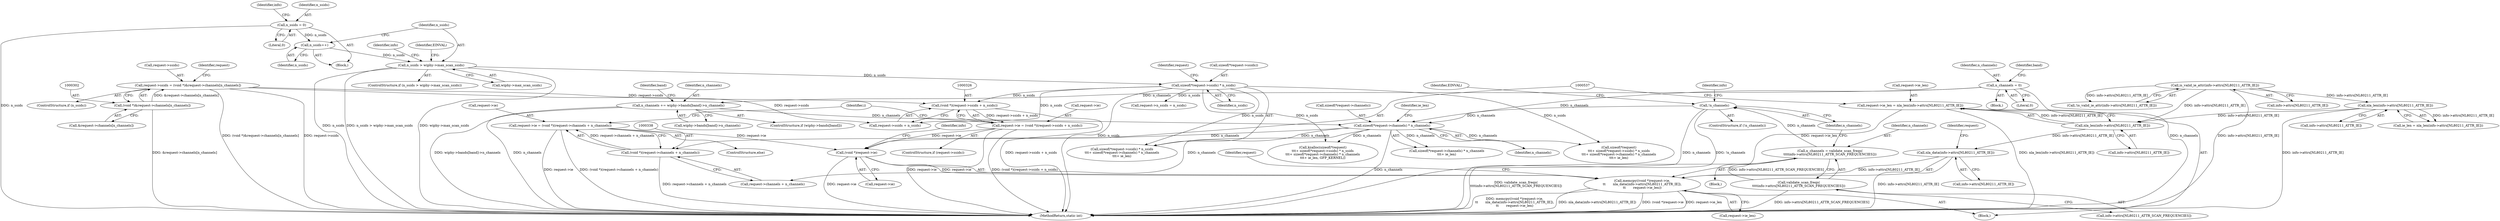 digraph "0_linux_208c72f4fe44fe09577e7975ba0e7fa0278f3d03_0@API" {
"1000535" [label="(Call,memcpy((void *)request->ie,\n\t\t       nla_data(info->attrs[NL80211_ATTR_IE]),\n\t\t       request->ie_len))"];
"1000536" [label="(Call,(void *)request->ie)"];
"1000333" [label="(Call,request->ie = (void *)(request->channels + n_channels))"];
"1000337" [label="(Call,(void *)(request->channels + n_channels))"];
"1000280" [label="(Call,sizeof(*request->channels) * n_channels)"];
"1000186" [label="(Call,!n_channels)"];
"1000177" [label="(Call,n_channels = validate_scan_freqs(\n\t\t\t\tinfo->attrs[NL80211_ATTR_SCAN_FREQUENCIES]))"];
"1000179" [label="(Call,validate_scan_freqs(\n\t\t\t\tinfo->attrs[NL80211_ATTR_SCAN_FREQUENCIES]))"];
"1000193" [label="(Call,n_channels = 0)"];
"1000211" [label="(Call,n_channels += wiphy->bands[band]->n_channels)"];
"1000321" [label="(Call,request->ie = (void *)(request->ssids + n_ssids))"];
"1000325" [label="(Call,(void *)(request->ssids + n_ssids))"];
"1000297" [label="(Call,request->ssids = (void *)&request->channels[n_channels])"];
"1000301" [label="(Call,(void *)&request->channels[n_channels])"];
"1000272" [label="(Call,sizeof(*request->ssids) * n_ssids)"];
"1000229" [label="(Call,n_ssids > wiphy->max_scan_ssids)"];
"1000226" [label="(Call,n_ssids++)"];
"1000129" [label="(Call,n_ssids = 0)"];
"1000541" [label="(Call,nla_data(info->attrs[NL80211_ATTR_IE]))"];
"1000529" [label="(Call,nla_len(info->attrs[NL80211_ATTR_IE]))"];
"1000138" [label="(Call,is_valid_ie_attr(info->attrs[NL80211_ATTR_IE]))"];
"1000245" [label="(Call,nla_len(info->attrs[NL80211_ATTR_IE]))"];
"1000525" [label="(Call,request->ie_len = nla_len(info->attrs[NL80211_ATTR_IE]))"];
"1000204" [label="(Identifier,band)"];
"1000284" [label="(Identifier,request)"];
"1000180" [label="(Call,info->attrs[NL80211_ATTR_SCAN_FREQUENCIES])"];
"1000297" [label="(Call,request->ssids = (void *)&request->channels[n_channels])"];
"1000194" [label="(Identifier,n_channels)"];
"1000198" [label="(Identifier,band)"];
"1000176" [label="(Block,)"];
"1000337" [label="(Call,(void *)(request->channels + n_channels))"];
"1000228" [label="(ControlStructure,if (n_ssids > wiphy->max_scan_ssids))"];
"1000536" [label="(Call,(void *)request->ie)"];
"1000190" [label="(Identifier,EINVAL)"];
"1000278" [label="(Identifier,n_ssids)"];
"1000266" [label="(Call,kzalloc(sizeof(*request)\n\t\t\t+ sizeof(*request->ssids) * n_ssids\n\t\t\t+ sizeof(*request->channels) * n_channels\n\t\t\t+ ie_len, GFP_KERNEL))"];
"1000542" [label="(Call,info->attrs[NL80211_ATTR_IE])"];
"1000524" [label="(Block,)"];
"1000139" [label="(Call,info->attrs[NL80211_ATTR_IE])"];
"1000213" [label="(Call,wiphy->bands[band]->n_channels)"];
"1000137" [label="(Call,!is_valid_ie_attr(info->attrs[NL80211_ATTR_IE]))"];
"1000227" [label="(Identifier,n_ssids)"];
"1000311" [label="(Identifier,request)"];
"1000141" [label="(Identifier,info)"];
"1000193" [label="(Call,n_channels = 0)"];
"1000177" [label="(Call,n_channels = validate_scan_freqs(\n\t\t\t\tinfo->attrs[NL80211_ATTR_SCAN_FREQUENCIES]))"];
"1000334" [label="(Call,request->ie)"];
"1000267" [label="(Call,sizeof(*request)\n\t\t\t+ sizeof(*request->ssids) * n_ssids\n\t\t\t+ sizeof(*request->channels) * n_channels\n\t\t\t+ ie_len)"];
"1000544" [label="(Identifier,info)"];
"1000345" [label="(Identifier,i)"];
"1000333" [label="(Call,request->ie = (void *)(request->channels + n_channels))"];
"1000295" [label="(ControlStructure,if (n_ssids))"];
"1000541" [label="(Call,nla_data(info->attrs[NL80211_ATTR_IE]))"];
"1000192" [label="(Block,)"];
"1000226" [label="(Call,n_ssids++)"];
"1000185" [label="(ControlStructure,if (!n_channels))"];
"1000548" [label="(Identifier,request)"];
"1000325" [label="(Call,(void *)(request->ssids + n_ssids))"];
"1000332" [label="(ControlStructure,else)"];
"1000230" [label="(Identifier,n_ssids)"];
"1000243" [label="(Call,ie_len = nla_len(info->attrs[NL80211_ATTR_IE]))"];
"1000327" [label="(Call,request->ssids + n_ssids)"];
"1000246" [label="(Call,info->attrs[NL80211_ATTR_IE])"];
"1000212" [label="(Identifier,n_channels)"];
"1000552" [label="(Identifier,request)"];
"1000538" [label="(Call,request->ie)"];
"1000195" [label="(Literal,0)"];
"1000223" [label="(Identifier,info)"];
"1000303" [label="(Call,&request->channels[n_channels])"];
"1000339" [label="(Call,request->channels + n_channels)"];
"1000279" [label="(Call,sizeof(*request->channels) * n_channels\n\t\t\t+ ie_len)"];
"1000179" [label="(Call,validate_scan_freqs(\n\t\t\t\tinfo->attrs[NL80211_ATTR_SCAN_FREQUENCIES]))"];
"1000280" [label="(Call,sizeof(*request->channels) * n_channels)"];
"1000205" [label="(ControlStructure,if (wiphy->bands[band]))"];
"1000240" [label="(Identifier,info)"];
"1000129" [label="(Call,n_ssids = 0)"];
"1000281" [label="(Call,sizeof(*request->channels))"];
"1000530" [label="(Call,info->attrs[NL80211_ATTR_IE])"];
"1000187" [label="(Identifier,n_channels)"];
"1000211" [label="(Call,n_channels += wiphy->bands[band]->n_channels)"];
"1000309" [label="(Call,request->n_ssids = n_ssids)"];
"1000231" [label="(Call,wiphy->max_scan_ssids)"];
"1000301" [label="(Call,(void *)&request->channels[n_channels])"];
"1000321" [label="(Call,request->ie = (void *)(request->ssids + n_ssids))"];
"1000598" [label="(MethodReturn,static int)"];
"1000526" [label="(Call,request->ie_len)"];
"1000322" [label="(Call,request->ie)"];
"1000186" [label="(Call,!n_channels)"];
"1000547" [label="(Call,request->ie_len)"];
"1000138" [label="(Call,is_valid_ie_attr(info->attrs[NL80211_ATTR_IE]))"];
"1000535" [label="(Call,memcpy((void *)request->ie,\n\t\t       nla_data(info->attrs[NL80211_ATTR_IE]),\n\t\t       request->ie_len))"];
"1000229" [label="(Call,n_ssids > wiphy->max_scan_ssids)"];
"1000273" [label="(Call,sizeof(*request->ssids))"];
"1000286" [label="(Identifier,n_channels)"];
"1000245" [label="(Call,nla_len(info->attrs[NL80211_ATTR_IE]))"];
"1000236" [label="(Identifier,EINVAL)"];
"1000272" [label="(Call,sizeof(*request->ssids) * n_ssids)"];
"1000271" [label="(Call,sizeof(*request->ssids) * n_ssids\n\t\t\t+ sizeof(*request->channels) * n_channels\n\t\t\t+ ie_len)"];
"1000529" [label="(Call,nla_len(info->attrs[NL80211_ATTR_IE]))"];
"1000287" [label="(Identifier,ie_len)"];
"1000298" [label="(Call,request->ssids)"];
"1000317" [label="(ControlStructure,if (request->ssids))"];
"1000106" [label="(Block,)"];
"1000525" [label="(Call,request->ie_len = nla_len(info->attrs[NL80211_ATTR_IE]))"];
"1000178" [label="(Identifier,n_channels)"];
"1000130" [label="(Identifier,n_ssids)"];
"1000131" [label="(Literal,0)"];
"1000535" -> "1000524"  [label="AST: "];
"1000535" -> "1000547"  [label="CFG: "];
"1000536" -> "1000535"  [label="AST: "];
"1000541" -> "1000535"  [label="AST: "];
"1000547" -> "1000535"  [label="AST: "];
"1000552" -> "1000535"  [label="CFG: "];
"1000535" -> "1000598"  [label="DDG: (void *)request->ie"];
"1000535" -> "1000598"  [label="DDG: request->ie_len"];
"1000535" -> "1000598"  [label="DDG: memcpy((void *)request->ie,\n\t\t       nla_data(info->attrs[NL80211_ATTR_IE]),\n\t\t       request->ie_len)"];
"1000535" -> "1000598"  [label="DDG: nla_data(info->attrs[NL80211_ATTR_IE])"];
"1000536" -> "1000535"  [label="DDG: request->ie"];
"1000541" -> "1000535"  [label="DDG: info->attrs[NL80211_ATTR_IE]"];
"1000525" -> "1000535"  [label="DDG: request->ie_len"];
"1000536" -> "1000538"  [label="CFG: "];
"1000537" -> "1000536"  [label="AST: "];
"1000538" -> "1000536"  [label="AST: "];
"1000544" -> "1000536"  [label="CFG: "];
"1000536" -> "1000598"  [label="DDG: request->ie"];
"1000333" -> "1000536"  [label="DDG: request->ie"];
"1000321" -> "1000536"  [label="DDG: request->ie"];
"1000333" -> "1000332"  [label="AST: "];
"1000333" -> "1000337"  [label="CFG: "];
"1000334" -> "1000333"  [label="AST: "];
"1000337" -> "1000333"  [label="AST: "];
"1000345" -> "1000333"  [label="CFG: "];
"1000333" -> "1000598"  [label="DDG: request->ie"];
"1000333" -> "1000598"  [label="DDG: (void *)(request->channels + n_channels)"];
"1000337" -> "1000333"  [label="DDG: request->channels + n_channels"];
"1000337" -> "1000339"  [label="CFG: "];
"1000338" -> "1000337"  [label="AST: "];
"1000339" -> "1000337"  [label="AST: "];
"1000337" -> "1000598"  [label="DDG: request->channels + n_channels"];
"1000280" -> "1000337"  [label="DDG: n_channels"];
"1000280" -> "1000279"  [label="AST: "];
"1000280" -> "1000286"  [label="CFG: "];
"1000281" -> "1000280"  [label="AST: "];
"1000286" -> "1000280"  [label="AST: "];
"1000287" -> "1000280"  [label="CFG: "];
"1000280" -> "1000598"  [label="DDG: n_channels"];
"1000280" -> "1000266"  [label="DDG: n_channels"];
"1000280" -> "1000267"  [label="DDG: n_channels"];
"1000280" -> "1000271"  [label="DDG: n_channels"];
"1000280" -> "1000279"  [label="DDG: n_channels"];
"1000186" -> "1000280"  [label="DDG: n_channels"];
"1000193" -> "1000280"  [label="DDG: n_channels"];
"1000211" -> "1000280"  [label="DDG: n_channels"];
"1000280" -> "1000339"  [label="DDG: n_channels"];
"1000186" -> "1000185"  [label="AST: "];
"1000186" -> "1000187"  [label="CFG: "];
"1000187" -> "1000186"  [label="AST: "];
"1000190" -> "1000186"  [label="CFG: "];
"1000223" -> "1000186"  [label="CFG: "];
"1000186" -> "1000598"  [label="DDG: !n_channels"];
"1000186" -> "1000598"  [label="DDG: n_channels"];
"1000177" -> "1000186"  [label="DDG: n_channels"];
"1000177" -> "1000176"  [label="AST: "];
"1000177" -> "1000179"  [label="CFG: "];
"1000178" -> "1000177"  [label="AST: "];
"1000179" -> "1000177"  [label="AST: "];
"1000187" -> "1000177"  [label="CFG: "];
"1000177" -> "1000598"  [label="DDG: validate_scan_freqs(\n\t\t\t\tinfo->attrs[NL80211_ATTR_SCAN_FREQUENCIES])"];
"1000179" -> "1000177"  [label="DDG: info->attrs[NL80211_ATTR_SCAN_FREQUENCIES]"];
"1000179" -> "1000180"  [label="CFG: "];
"1000180" -> "1000179"  [label="AST: "];
"1000179" -> "1000598"  [label="DDG: info->attrs[NL80211_ATTR_SCAN_FREQUENCIES]"];
"1000193" -> "1000192"  [label="AST: "];
"1000193" -> "1000195"  [label="CFG: "];
"1000194" -> "1000193"  [label="AST: "];
"1000195" -> "1000193"  [label="AST: "];
"1000198" -> "1000193"  [label="CFG: "];
"1000193" -> "1000598"  [label="DDG: n_channels"];
"1000193" -> "1000211"  [label="DDG: n_channels"];
"1000211" -> "1000205"  [label="AST: "];
"1000211" -> "1000213"  [label="CFG: "];
"1000212" -> "1000211"  [label="AST: "];
"1000213" -> "1000211"  [label="AST: "];
"1000204" -> "1000211"  [label="CFG: "];
"1000211" -> "1000598"  [label="DDG: n_channels"];
"1000211" -> "1000598"  [label="DDG: wiphy->bands[band]->n_channels"];
"1000321" -> "1000317"  [label="AST: "];
"1000321" -> "1000325"  [label="CFG: "];
"1000322" -> "1000321"  [label="AST: "];
"1000325" -> "1000321"  [label="AST: "];
"1000345" -> "1000321"  [label="CFG: "];
"1000321" -> "1000598"  [label="DDG: request->ie"];
"1000321" -> "1000598"  [label="DDG: (void *)(request->ssids + n_ssids)"];
"1000325" -> "1000321"  [label="DDG: request->ssids + n_ssids"];
"1000325" -> "1000327"  [label="CFG: "];
"1000326" -> "1000325"  [label="AST: "];
"1000327" -> "1000325"  [label="AST: "];
"1000325" -> "1000598"  [label="DDG: request->ssids + n_ssids"];
"1000297" -> "1000325"  [label="DDG: request->ssids"];
"1000272" -> "1000325"  [label="DDG: n_ssids"];
"1000297" -> "1000295"  [label="AST: "];
"1000297" -> "1000301"  [label="CFG: "];
"1000298" -> "1000297"  [label="AST: "];
"1000301" -> "1000297"  [label="AST: "];
"1000311" -> "1000297"  [label="CFG: "];
"1000297" -> "1000598"  [label="DDG: request->ssids"];
"1000297" -> "1000598"  [label="DDG: (void *)&request->channels[n_channels]"];
"1000301" -> "1000297"  [label="DDG: &request->channels[n_channels]"];
"1000297" -> "1000327"  [label="DDG: request->ssids"];
"1000301" -> "1000303"  [label="CFG: "];
"1000302" -> "1000301"  [label="AST: "];
"1000303" -> "1000301"  [label="AST: "];
"1000301" -> "1000598"  [label="DDG: &request->channels[n_channels]"];
"1000272" -> "1000271"  [label="AST: "];
"1000272" -> "1000278"  [label="CFG: "];
"1000273" -> "1000272"  [label="AST: "];
"1000278" -> "1000272"  [label="AST: "];
"1000284" -> "1000272"  [label="CFG: "];
"1000272" -> "1000598"  [label="DDG: n_ssids"];
"1000272" -> "1000266"  [label="DDG: n_ssids"];
"1000272" -> "1000267"  [label="DDG: n_ssids"];
"1000272" -> "1000271"  [label="DDG: n_ssids"];
"1000229" -> "1000272"  [label="DDG: n_ssids"];
"1000272" -> "1000309"  [label="DDG: n_ssids"];
"1000272" -> "1000327"  [label="DDG: n_ssids"];
"1000229" -> "1000228"  [label="AST: "];
"1000229" -> "1000231"  [label="CFG: "];
"1000230" -> "1000229"  [label="AST: "];
"1000231" -> "1000229"  [label="AST: "];
"1000236" -> "1000229"  [label="CFG: "];
"1000240" -> "1000229"  [label="CFG: "];
"1000229" -> "1000598"  [label="DDG: n_ssids > wiphy->max_scan_ssids"];
"1000229" -> "1000598"  [label="DDG: wiphy->max_scan_ssids"];
"1000229" -> "1000598"  [label="DDG: n_ssids"];
"1000226" -> "1000229"  [label="DDG: n_ssids"];
"1000226" -> "1000106"  [label="AST: "];
"1000226" -> "1000227"  [label="CFG: "];
"1000227" -> "1000226"  [label="AST: "];
"1000230" -> "1000226"  [label="CFG: "];
"1000129" -> "1000226"  [label="DDG: n_ssids"];
"1000129" -> "1000106"  [label="AST: "];
"1000129" -> "1000131"  [label="CFG: "];
"1000130" -> "1000129"  [label="AST: "];
"1000131" -> "1000129"  [label="AST: "];
"1000141" -> "1000129"  [label="CFG: "];
"1000129" -> "1000598"  [label="DDG: n_ssids"];
"1000541" -> "1000542"  [label="CFG: "];
"1000542" -> "1000541"  [label="AST: "];
"1000548" -> "1000541"  [label="CFG: "];
"1000541" -> "1000598"  [label="DDG: info->attrs[NL80211_ATTR_IE]"];
"1000529" -> "1000541"  [label="DDG: info->attrs[NL80211_ATTR_IE]"];
"1000529" -> "1000525"  [label="AST: "];
"1000529" -> "1000530"  [label="CFG: "];
"1000530" -> "1000529"  [label="AST: "];
"1000525" -> "1000529"  [label="CFG: "];
"1000529" -> "1000525"  [label="DDG: info->attrs[NL80211_ATTR_IE]"];
"1000138" -> "1000529"  [label="DDG: info->attrs[NL80211_ATTR_IE]"];
"1000245" -> "1000529"  [label="DDG: info->attrs[NL80211_ATTR_IE]"];
"1000138" -> "1000137"  [label="AST: "];
"1000138" -> "1000139"  [label="CFG: "];
"1000139" -> "1000138"  [label="AST: "];
"1000137" -> "1000138"  [label="CFG: "];
"1000138" -> "1000598"  [label="DDG: info->attrs[NL80211_ATTR_IE]"];
"1000138" -> "1000137"  [label="DDG: info->attrs[NL80211_ATTR_IE]"];
"1000138" -> "1000245"  [label="DDG: info->attrs[NL80211_ATTR_IE]"];
"1000245" -> "1000243"  [label="AST: "];
"1000245" -> "1000246"  [label="CFG: "];
"1000246" -> "1000245"  [label="AST: "];
"1000243" -> "1000245"  [label="CFG: "];
"1000245" -> "1000598"  [label="DDG: info->attrs[NL80211_ATTR_IE]"];
"1000245" -> "1000243"  [label="DDG: info->attrs[NL80211_ATTR_IE]"];
"1000525" -> "1000524"  [label="AST: "];
"1000526" -> "1000525"  [label="AST: "];
"1000537" -> "1000525"  [label="CFG: "];
"1000525" -> "1000598"  [label="DDG: nla_len(info->attrs[NL80211_ATTR_IE])"];
}
